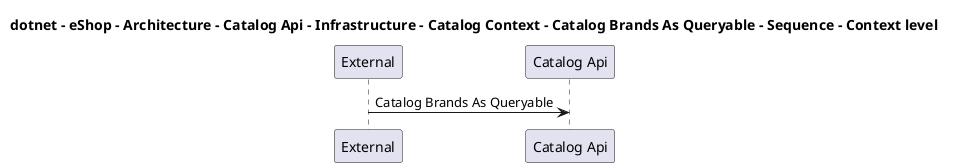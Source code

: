 @startuml

title dotnet - eShop - Architecture - Catalog Api - Infrastructure - Catalog Context - Catalog Brands As Queryable - Sequence - Context level

participant "External" as C4InterFlow.SoftwareSystems.ExternalSystem
participant "Catalog Api" as dotnet.eShop.Architecture.SoftwareSystems.CatalogApi

C4InterFlow.SoftwareSystems.ExternalSystem -> dotnet.eShop.Architecture.SoftwareSystems.CatalogApi : Catalog Brands As Queryable


@enduml
